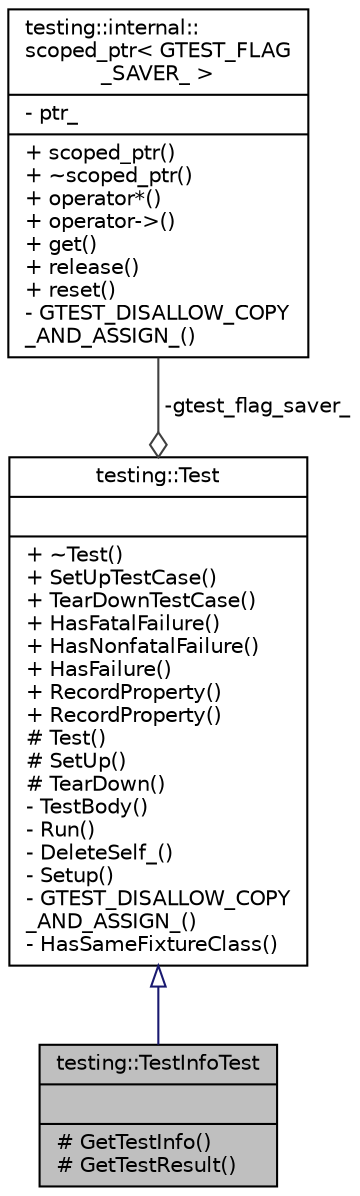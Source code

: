 digraph "testing::TestInfoTest"
{
  edge [fontname="Helvetica",fontsize="10",labelfontname="Helvetica",labelfontsize="10"];
  node [fontname="Helvetica",fontsize="10",shape=record];
  Node2 [label="{testing::TestInfoTest\n||# GetTestInfo()\l# GetTestResult()\l}",height=0.2,width=0.4,color="black", fillcolor="grey75", style="filled", fontcolor="black"];
  Node3 -> Node2 [dir="back",color="midnightblue",fontsize="10",style="solid",arrowtail="onormal",fontname="Helvetica"];
  Node3 [label="{testing::Test\n||+ ~Test()\l+ SetUpTestCase()\l+ TearDownTestCase()\l+ HasFatalFailure()\l+ HasNonfatalFailure()\l+ HasFailure()\l+ RecordProperty()\l+ RecordProperty()\l# Test()\l# SetUp()\l# TearDown()\l- TestBody()\l- Run()\l- DeleteSelf_()\l- Setup()\l- GTEST_DISALLOW_COPY\l_AND_ASSIGN_()\l- HasSameFixtureClass()\l}",height=0.2,width=0.4,color="black", fillcolor="white", style="filled",URL="$df/d69/classtesting_1_1_test.html"];
  Node4 -> Node3 [color="grey25",fontsize="10",style="solid",label=" -gtest_flag_saver_" ,arrowhead="odiamond",fontname="Helvetica"];
  Node4 [label="{testing::internal::\lscoped_ptr\< GTEST_FLAG\l_SAVER_ \>\n|- ptr_\l|+ scoped_ptr()\l+ ~scoped_ptr()\l+ operator*()\l+ operator-\>()\l+ get()\l+ release()\l+ reset()\l- GTEST_DISALLOW_COPY\l_AND_ASSIGN_()\l}",height=0.2,width=0.4,color="black", fillcolor="white", style="filled",URL="$de/d6a/classtesting_1_1internal_1_1scoped__ptr.html"];
}
